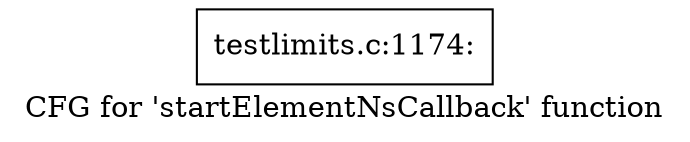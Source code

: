 digraph "CFG for 'startElementNsCallback' function" {
	label="CFG for 'startElementNsCallback' function";

	Node0x4c182c0 [shape=record,label="{testlimits.c:1174:}"];
}

